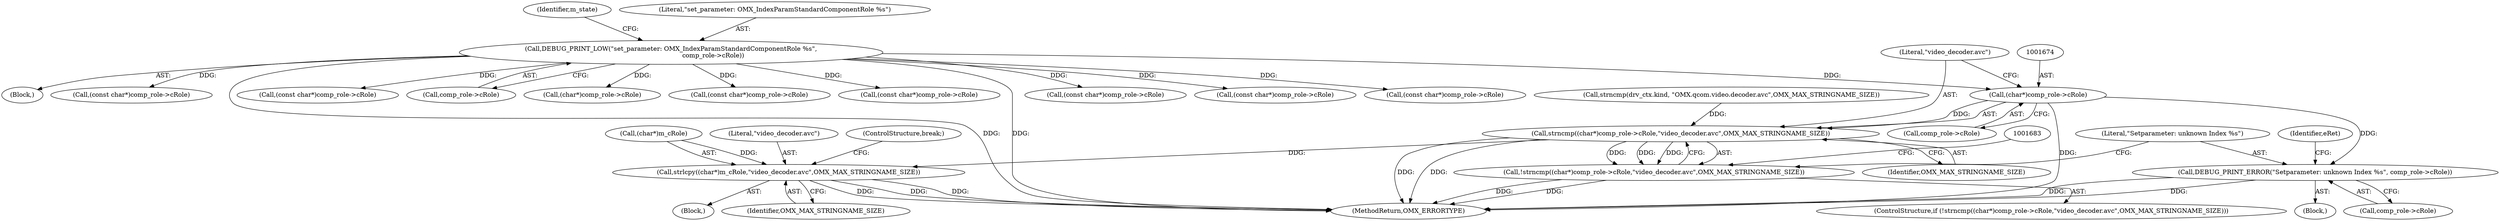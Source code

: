 digraph "0_Android_560ccdb509a7b86186fac0fce1b25bd9a3e6a6e8_2@pointer" {
"1001673" [label="(Call,(char*)comp_role->cRole)"];
"1001637" [label="(Call,DEBUG_PRINT_LOW(\"set_parameter: OMX_IndexParamStandardComponentRole %s\",\n                                          comp_role->cRole))"];
"1001672" [label="(Call,strncmp((char*)comp_role->cRole,\"video_decoder.avc\",OMX_MAX_STRINGNAME_SIZE))"];
"1001671" [label="(Call,!strncmp((char*)comp_role->cRole,\"video_decoder.avc\",OMX_MAX_STRINGNAME_SIZE))"];
"1001681" [label="(Call,strlcpy((char*)m_cRole,\"video_decoder.avc\",OMX_MAX_STRINGNAME_SIZE))"];
"1001689" [label="(Call,DEBUG_PRINT_ERROR(\"Setparameter: unknown Index %s\", comp_role->cRole))"];
"1001710" [label="(Call,(char*)comp_role->cRole)"];
"1001688" [label="(Block,)"];
"1001919" [label="(Call,(const char*)comp_role->cRole)"];
"1001957" [label="(Call,(const char*)comp_role->cRole)"];
"1001672" [label="(Call,strncmp((char*)comp_role->cRole,\"video_decoder.avc\",OMX_MAX_STRINGNAME_SIZE))"];
"1001874" [label="(Call,(const char*)comp_role->cRole)"];
"1002003" [label="(Call,(const char*)comp_role->cRole)"];
"1001675" [label="(Call,comp_role->cRole)"];
"1001645" [label="(Identifier,m_state)"];
"1001784" [label="(Call,(const char*)comp_role->cRole)"];
"1001627" [label="(Block,)"];
"1001689" [label="(Call,DEBUG_PRINT_ERROR(\"Setparameter: unknown Index %s\", comp_role->cRole))"];
"1001671" [label="(Call,!strncmp((char*)comp_role->cRole,\"video_decoder.avc\",OMX_MAX_STRINGNAME_SIZE))"];
"1001679" [label="(Identifier,OMX_MAX_STRINGNAME_SIZE)"];
"1001680" [label="(Block,)"];
"1001685" [label="(Literal,\"video_decoder.avc\")"];
"1001663" [label="(Call,strncmp(drv_ctx.kind, \"OMX.qcom.video.decoder.avc\",OMX_MAX_STRINGNAME_SIZE))"];
"1001691" [label="(Call,comp_role->cRole)"];
"1001747" [label="(Call,(const char*)comp_role->cRole)"];
"1001678" [label="(Literal,\"video_decoder.avc\")"];
"1003102" [label="(MethodReturn,OMX_ERRORTYPE)"];
"1001681" [label="(Call,strlcpy((char*)m_cRole,\"video_decoder.avc\",OMX_MAX_STRINGNAME_SIZE))"];
"1001821" [label="(Call,(const char*)comp_role->cRole)"];
"1001638" [label="(Literal,\"set_parameter: OMX_IndexParamStandardComponentRole %s\")"];
"1001673" [label="(Call,(char*)comp_role->cRole)"];
"1001695" [label="(Identifier,eRet)"];
"1001637" [label="(Call,DEBUG_PRINT_LOW(\"set_parameter: OMX_IndexParamStandardComponentRole %s\",\n                                          comp_role->cRole))"];
"1001690" [label="(Literal,\"Setparameter: unknown Index %s\")"];
"1001686" [label="(Identifier,OMX_MAX_STRINGNAME_SIZE)"];
"1002037" [label="(ControlStructure,break;)"];
"1001639" [label="(Call,comp_role->cRole)"];
"1001670" [label="(ControlStructure,if (!strncmp((char*)comp_role->cRole,\"video_decoder.avc\",OMX_MAX_STRINGNAME_SIZE)))"];
"1001682" [label="(Call,(char*)m_cRole)"];
"1001673" -> "1001672"  [label="AST: "];
"1001673" -> "1001675"  [label="CFG: "];
"1001674" -> "1001673"  [label="AST: "];
"1001675" -> "1001673"  [label="AST: "];
"1001678" -> "1001673"  [label="CFG: "];
"1001673" -> "1003102"  [label="DDG: "];
"1001673" -> "1001672"  [label="DDG: "];
"1001637" -> "1001673"  [label="DDG: "];
"1001673" -> "1001689"  [label="DDG: "];
"1001637" -> "1001627"  [label="AST: "];
"1001637" -> "1001639"  [label="CFG: "];
"1001638" -> "1001637"  [label="AST: "];
"1001639" -> "1001637"  [label="AST: "];
"1001645" -> "1001637"  [label="CFG: "];
"1001637" -> "1003102"  [label="DDG: "];
"1001637" -> "1003102"  [label="DDG: "];
"1001637" -> "1001710"  [label="DDG: "];
"1001637" -> "1001747"  [label="DDG: "];
"1001637" -> "1001784"  [label="DDG: "];
"1001637" -> "1001821"  [label="DDG: "];
"1001637" -> "1001874"  [label="DDG: "];
"1001637" -> "1001919"  [label="DDG: "];
"1001637" -> "1001957"  [label="DDG: "];
"1001637" -> "1002003"  [label="DDG: "];
"1001672" -> "1001671"  [label="AST: "];
"1001672" -> "1001679"  [label="CFG: "];
"1001678" -> "1001672"  [label="AST: "];
"1001679" -> "1001672"  [label="AST: "];
"1001671" -> "1001672"  [label="CFG: "];
"1001672" -> "1003102"  [label="DDG: "];
"1001672" -> "1003102"  [label="DDG: "];
"1001672" -> "1001671"  [label="DDG: "];
"1001672" -> "1001671"  [label="DDG: "];
"1001672" -> "1001671"  [label="DDG: "];
"1001663" -> "1001672"  [label="DDG: "];
"1001672" -> "1001681"  [label="DDG: "];
"1001671" -> "1001670"  [label="AST: "];
"1001683" -> "1001671"  [label="CFG: "];
"1001690" -> "1001671"  [label="CFG: "];
"1001671" -> "1003102"  [label="DDG: "];
"1001671" -> "1003102"  [label="DDG: "];
"1001681" -> "1001680"  [label="AST: "];
"1001681" -> "1001686"  [label="CFG: "];
"1001682" -> "1001681"  [label="AST: "];
"1001685" -> "1001681"  [label="AST: "];
"1001686" -> "1001681"  [label="AST: "];
"1002037" -> "1001681"  [label="CFG: "];
"1001681" -> "1003102"  [label="DDG: "];
"1001681" -> "1003102"  [label="DDG: "];
"1001681" -> "1003102"  [label="DDG: "];
"1001682" -> "1001681"  [label="DDG: "];
"1001689" -> "1001688"  [label="AST: "];
"1001689" -> "1001691"  [label="CFG: "];
"1001690" -> "1001689"  [label="AST: "];
"1001691" -> "1001689"  [label="AST: "];
"1001695" -> "1001689"  [label="CFG: "];
"1001689" -> "1003102"  [label="DDG: "];
"1001689" -> "1003102"  [label="DDG: "];
}
